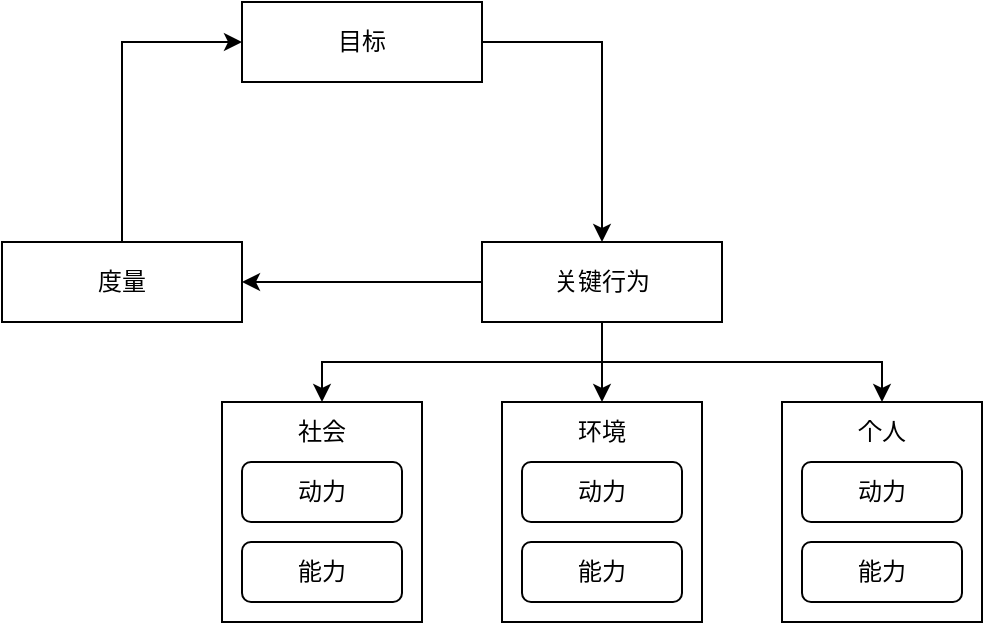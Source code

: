 <mxfile version="15.8.7" type="device"><diagram id="LccO4heWU16Csb6Y2gyF" name="Page-1"><mxGraphModel dx="903" dy="680" grid="0" gridSize="10" guides="1" tooltips="1" connect="1" arrows="1" fold="1" page="1" pageScale="1" pageWidth="850" pageHeight="1100" math="0" shadow="0"><root><mxCell id="0"/><mxCell id="1" parent="0"/><mxCell id="ro4ORqO841pqGXdKApRx-26" style="edgeStyle=orthogonalEdgeStyle;rounded=0;orthogonalLoop=1;jettySize=auto;html=1;entryX=0.5;entryY=0;entryDx=0;entryDy=0;" edge="1" parent="1" source="ro4ORqO841pqGXdKApRx-1" target="ro4ORqO841pqGXdKApRx-3"><mxGeometry relative="1" as="geometry"><Array as="points"><mxPoint x="380" y="100"/></Array></mxGeometry></mxCell><mxCell id="ro4ORqO841pqGXdKApRx-1" value="目标" style="rounded=0;whiteSpace=wrap;html=1;" vertex="1" parent="1"><mxGeometry x="200" y="80" width="120" height="40" as="geometry"/></mxCell><mxCell id="ro4ORqO841pqGXdKApRx-25" style="edgeStyle=orthogonalEdgeStyle;rounded=0;orthogonalLoop=1;jettySize=auto;html=1;entryX=0;entryY=0.5;entryDx=0;entryDy=0;" edge="1" parent="1" source="ro4ORqO841pqGXdKApRx-2" target="ro4ORqO841pqGXdKApRx-1"><mxGeometry relative="1" as="geometry"/></mxCell><mxCell id="ro4ORqO841pqGXdKApRx-2" value="度量" style="rounded=0;whiteSpace=wrap;html=1;" vertex="1" parent="1"><mxGeometry x="80" y="200" width="120" height="40" as="geometry"/></mxCell><mxCell id="ro4ORqO841pqGXdKApRx-27" style="edgeStyle=orthogonalEdgeStyle;rounded=0;orthogonalLoop=1;jettySize=auto;html=1;" edge="1" parent="1" source="ro4ORqO841pqGXdKApRx-3" target="ro4ORqO841pqGXdKApRx-2"><mxGeometry relative="1" as="geometry"/></mxCell><mxCell id="ro4ORqO841pqGXdKApRx-28" style="edgeStyle=orthogonalEdgeStyle;rounded=0;orthogonalLoop=1;jettySize=auto;html=1;entryX=0.5;entryY=0;entryDx=0;entryDy=0;" edge="1" parent="1" source="ro4ORqO841pqGXdKApRx-3" target="ro4ORqO841pqGXdKApRx-24"><mxGeometry relative="1" as="geometry"><Array as="points"><mxPoint x="380" y="260"/><mxPoint x="240" y="260"/></Array></mxGeometry></mxCell><mxCell id="ro4ORqO841pqGXdKApRx-29" value="" style="edgeStyle=orthogonalEdgeStyle;rounded=0;orthogonalLoop=1;jettySize=auto;html=1;" edge="1" parent="1" source="ro4ORqO841pqGXdKApRx-3" target="ro4ORqO841pqGXdKApRx-20"><mxGeometry relative="1" as="geometry"/></mxCell><mxCell id="ro4ORqO841pqGXdKApRx-30" style="edgeStyle=orthogonalEdgeStyle;rounded=0;orthogonalLoop=1;jettySize=auto;html=1;entryX=0.5;entryY=0;entryDx=0;entryDy=0;" edge="1" parent="1" source="ro4ORqO841pqGXdKApRx-3" target="ro4ORqO841pqGXdKApRx-16"><mxGeometry relative="1" as="geometry"><Array as="points"><mxPoint x="380" y="260"/><mxPoint x="520" y="260"/></Array></mxGeometry></mxCell><mxCell id="ro4ORqO841pqGXdKApRx-3" value="关键行为" style="rounded=0;whiteSpace=wrap;html=1;" vertex="1" parent="1"><mxGeometry x="320" y="200" width="120" height="40" as="geometry"/></mxCell><mxCell id="ro4ORqO841pqGXdKApRx-6" value="" style="rounded=0;whiteSpace=wrap;html=1;" vertex="1" parent="1"><mxGeometry x="470" y="280" width="100" height="110" as="geometry"/></mxCell><mxCell id="ro4ORqO841pqGXdKApRx-14" value="动力" style="rounded=1;whiteSpace=wrap;html=1;" vertex="1" parent="1"><mxGeometry x="480" y="310" width="80" height="30" as="geometry"/></mxCell><mxCell id="ro4ORqO841pqGXdKApRx-15" value="能力" style="rounded=1;whiteSpace=wrap;html=1;" vertex="1" parent="1"><mxGeometry x="480" y="350" width="80" height="30" as="geometry"/></mxCell><mxCell id="ro4ORqO841pqGXdKApRx-16" value="个人" style="text;html=1;strokeColor=none;fillColor=none;align=center;verticalAlign=middle;whiteSpace=wrap;rounded=0;" vertex="1" parent="1"><mxGeometry x="490" y="280" width="60" height="30" as="geometry"/></mxCell><mxCell id="ro4ORqO841pqGXdKApRx-17" value="" style="rounded=0;whiteSpace=wrap;html=1;" vertex="1" parent="1"><mxGeometry x="330" y="280" width="100" height="110" as="geometry"/></mxCell><mxCell id="ro4ORqO841pqGXdKApRx-18" value="动力" style="rounded=1;whiteSpace=wrap;html=1;" vertex="1" parent="1"><mxGeometry x="340" y="310" width="80" height="30" as="geometry"/></mxCell><mxCell id="ro4ORqO841pqGXdKApRx-19" value="能力" style="rounded=1;whiteSpace=wrap;html=1;" vertex="1" parent="1"><mxGeometry x="340" y="350" width="80" height="30" as="geometry"/></mxCell><mxCell id="ro4ORqO841pqGXdKApRx-20" value="环境" style="text;html=1;strokeColor=none;fillColor=none;align=center;verticalAlign=middle;whiteSpace=wrap;rounded=0;" vertex="1" parent="1"><mxGeometry x="350" y="280" width="60" height="30" as="geometry"/></mxCell><mxCell id="ro4ORqO841pqGXdKApRx-21" value="" style="rounded=0;whiteSpace=wrap;html=1;" vertex="1" parent="1"><mxGeometry x="190" y="280" width="100" height="110" as="geometry"/></mxCell><mxCell id="ro4ORqO841pqGXdKApRx-22" value="动力" style="rounded=1;whiteSpace=wrap;html=1;" vertex="1" parent="1"><mxGeometry x="200" y="310" width="80" height="30" as="geometry"/></mxCell><mxCell id="ro4ORqO841pqGXdKApRx-23" value="能力" style="rounded=1;whiteSpace=wrap;html=1;" vertex="1" parent="1"><mxGeometry x="200" y="350" width="80" height="30" as="geometry"/></mxCell><mxCell id="ro4ORqO841pqGXdKApRx-24" value="社会" style="text;html=1;strokeColor=none;fillColor=none;align=center;verticalAlign=middle;whiteSpace=wrap;rounded=0;" vertex="1" parent="1"><mxGeometry x="210" y="280" width="60" height="30" as="geometry"/></mxCell></root></mxGraphModel></diagram></mxfile>